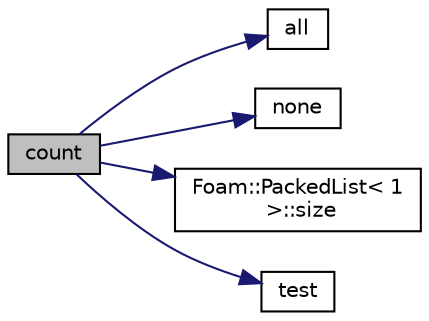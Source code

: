 digraph "count"
{
  bgcolor="transparent";
  edge [fontname="Helvetica",fontsize="10",labelfontname="Helvetica",labelfontsize="10"];
  node [fontname="Helvetica",fontsize="10",shape=record];
  rankdir="LR";
  Node1 [label="count",height=0.2,width=0.4,color="black", fillcolor="grey75", style="filled" fontcolor="black"];
  Node1 -> Node2 [color="midnightblue",fontsize="10",style="solid",fontname="Helvetica"];
  Node2 [label="all",height=0.2,width=0.4,color="black",URL="$classFoam_1_1bitSet.html#a8df8a389781b95596f98ef919b00d5f0",tooltip="True if all bits in this bitset are set or if the set is empty. "];
  Node1 -> Node3 [color="midnightblue",fontsize="10",style="solid",fontname="Helvetica"];
  Node3 [label="none",height=0.2,width=0.4,color="black",URL="$classFoam_1_1bitSet.html#af1e4125b7ff0c303f71b91960d882070",tooltip="True if no bits in this bitset are set. "];
  Node1 -> Node4 [color="midnightblue",fontsize="10",style="solid",fontname="Helvetica"];
  Node4 [label="Foam::PackedList\< 1\l \>::size",height=0.2,width=0.4,color="black",URL="$classFoam_1_1PackedList.html#a95603446b248fe1ecf5dc59bcc2eaff0",tooltip="Number of entries. "];
  Node1 -> Node5 [color="midnightblue",fontsize="10",style="solid",fontname="Helvetica"];
  Node5 [label="test",height=0.2,width=0.4,color="black",URL="$classFoam_1_1bitSet.html#a3218a20f524e7d608e091aee8588dd46",tooltip="Test value at specified position, never auto-vivify entries. "];
}
